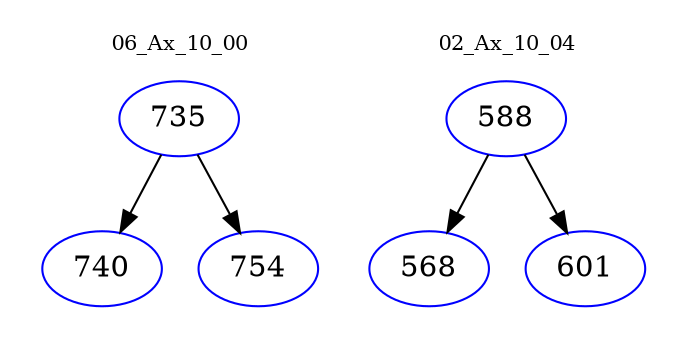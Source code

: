 digraph{
subgraph cluster_0 {
color = white
label = "06_Ax_10_00";
fontsize=10;
T0_735 [label="735", color="blue"]
T0_735 -> T0_740 [color="black"]
T0_740 [label="740", color="blue"]
T0_735 -> T0_754 [color="black"]
T0_754 [label="754", color="blue"]
}
subgraph cluster_1 {
color = white
label = "02_Ax_10_04";
fontsize=10;
T1_588 [label="588", color="blue"]
T1_588 -> T1_568 [color="black"]
T1_568 [label="568", color="blue"]
T1_588 -> T1_601 [color="black"]
T1_601 [label="601", color="blue"]
}
}
